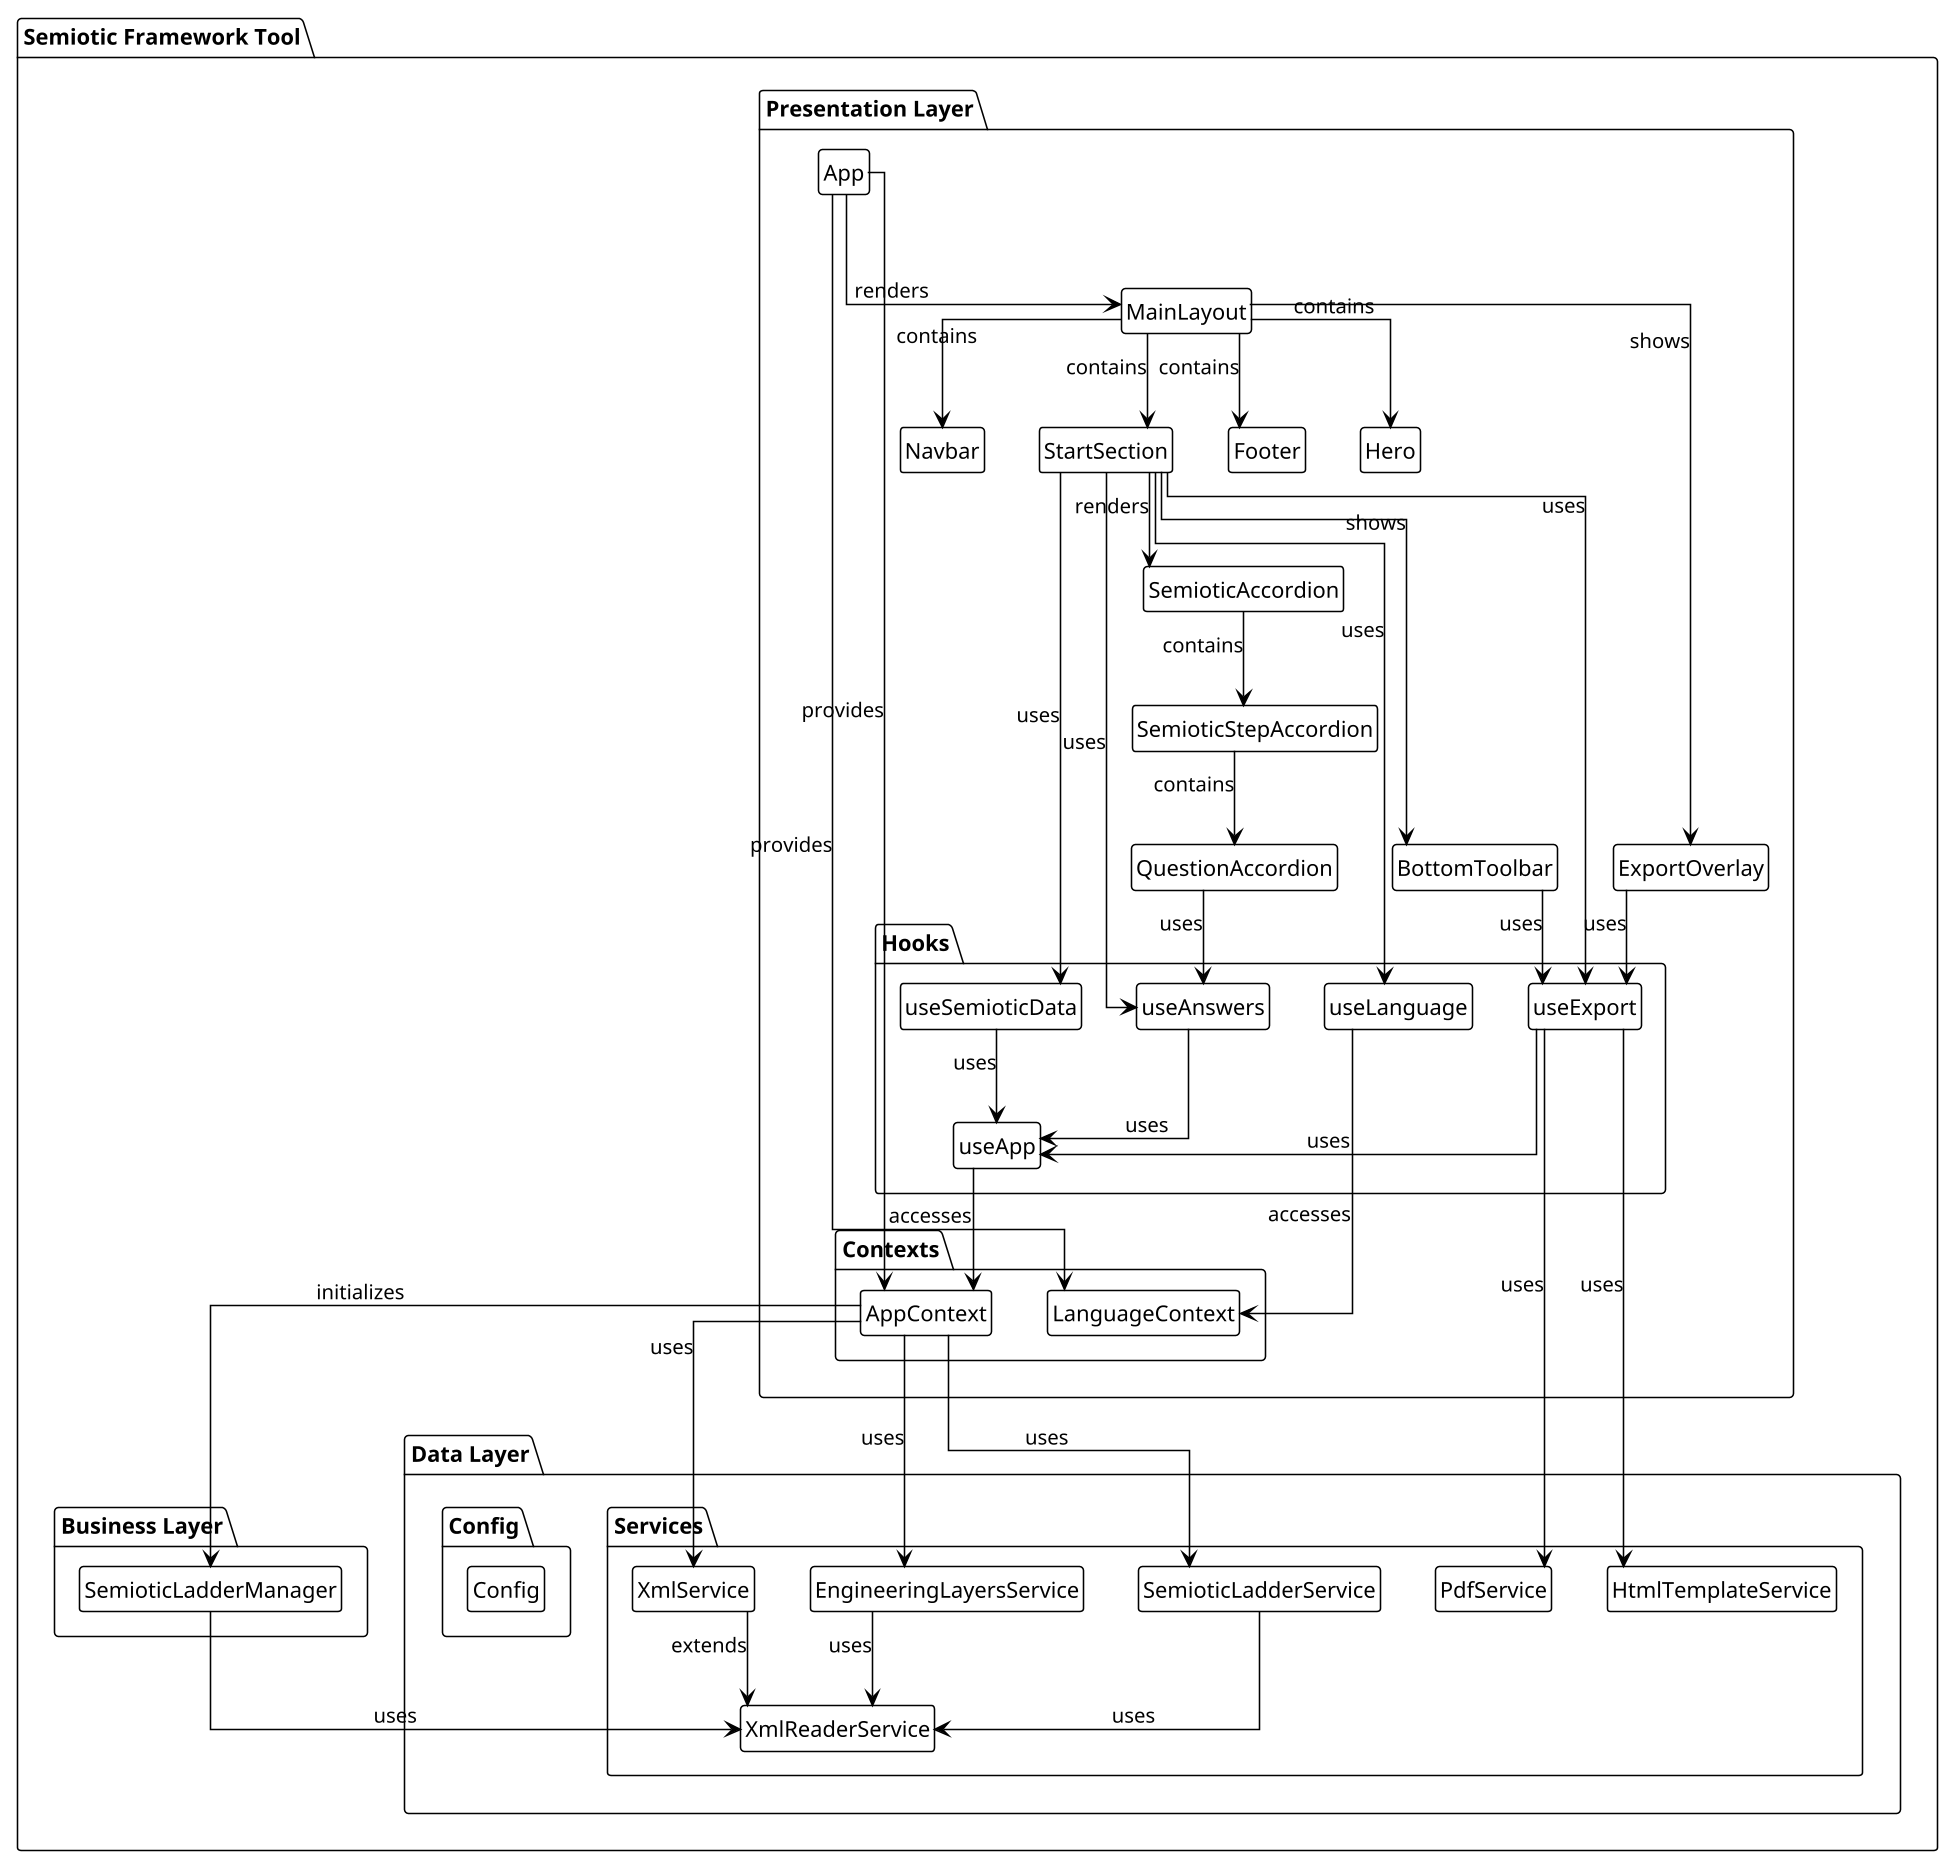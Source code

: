 @startuml package
' Set style for better readability
!theme mono
skinparam linetype ortho
skinparam dpi 150
hide empty members
skinparam shadowing false
top to bottom direction
hide circle

' Main App Package
package "Semiotic Framework Tool" {
    
    package "Presentation Layer" {
        class App
        class MainLayout
        class StartSection
        class SemioticAccordion
        class SemioticStepAccordion
        class QuestionAccordion
        class BottomToolbar
        class ExportOverlay
        class Hero
        class Navbar
        class Footer
        
        package "Contexts" {
            class AppContext
            class LanguageContext
        }
        
        package "Hooks" {
            class useApp
            class useSemioticData
            class useAnswers
            class useExport
            class useLanguage
        }
    }
    
    package "Business Layer" {
        class SemioticLadderManager
    }
    
    package "Data Layer" {
        package "Services" {
            class XmlReaderService
            class XmlService
            class PdfService
            class HtmlTemplateService
            class SemioticLadderService
            class EngineeringLayersService
        }
        
        package "Config" {
            class Config
        }
    }

    ' Main App Flow
    App --> AppContext : provides
    App --> LanguageContext : provides
    App --> MainLayout : renders
    
    ' Layout Relationships
    MainLayout --> ExportOverlay : shows
    MainLayout --> Navbar : contains
    MainLayout --> Hero : contains
    MainLayout --> StartSection : contains
    MainLayout --> Footer : contains
    
    ' Component Relationships
    StartSection --> SemioticAccordion : renders
    SemioticAccordion --> SemioticStepAccordion : contains
    SemioticStepAccordion --> QuestionAccordion : contains
    StartSection --> BottomToolbar : shows
    
    ' Hook Dependencies
    StartSection --> useSemioticData : uses
    StartSection --> useAnswers : uses
    StartSection --> useExport : uses
    StartSection --> useLanguage : uses
    
    QuestionAccordion --> useAnswers : uses
    BottomToolbar --> useExport : uses
    ExportOverlay --> useExport : uses
    
    ' Context to Hook Relationships
    useApp --> AppContext : accesses
    useSemioticData --> useApp : uses
    useAnswers --> useApp : uses
    useExport --> useApp : uses
    useLanguage --> LanguageContext : accesses
    
    ' Business Layer Integration
    AppContext --> SemioticLadderManager : initializes
    SemioticLadderManager --> XmlReaderService : uses
    
    ' Service Relationships
    AppContext --> XmlService : uses
    AppContext --> SemioticLadderService : uses
    AppContext --> EngineeringLayersService : uses
    
    useExport --> PdfService : uses
    useExport --> HtmlTemplateService : uses
    
    ' Data Layer Dependencies
    XmlService --> XmlReaderService : extends
    SemioticLadderService --> XmlReaderService : uses
    EngineeringLayersService --> XmlReaderService : uses
}
@enduml
